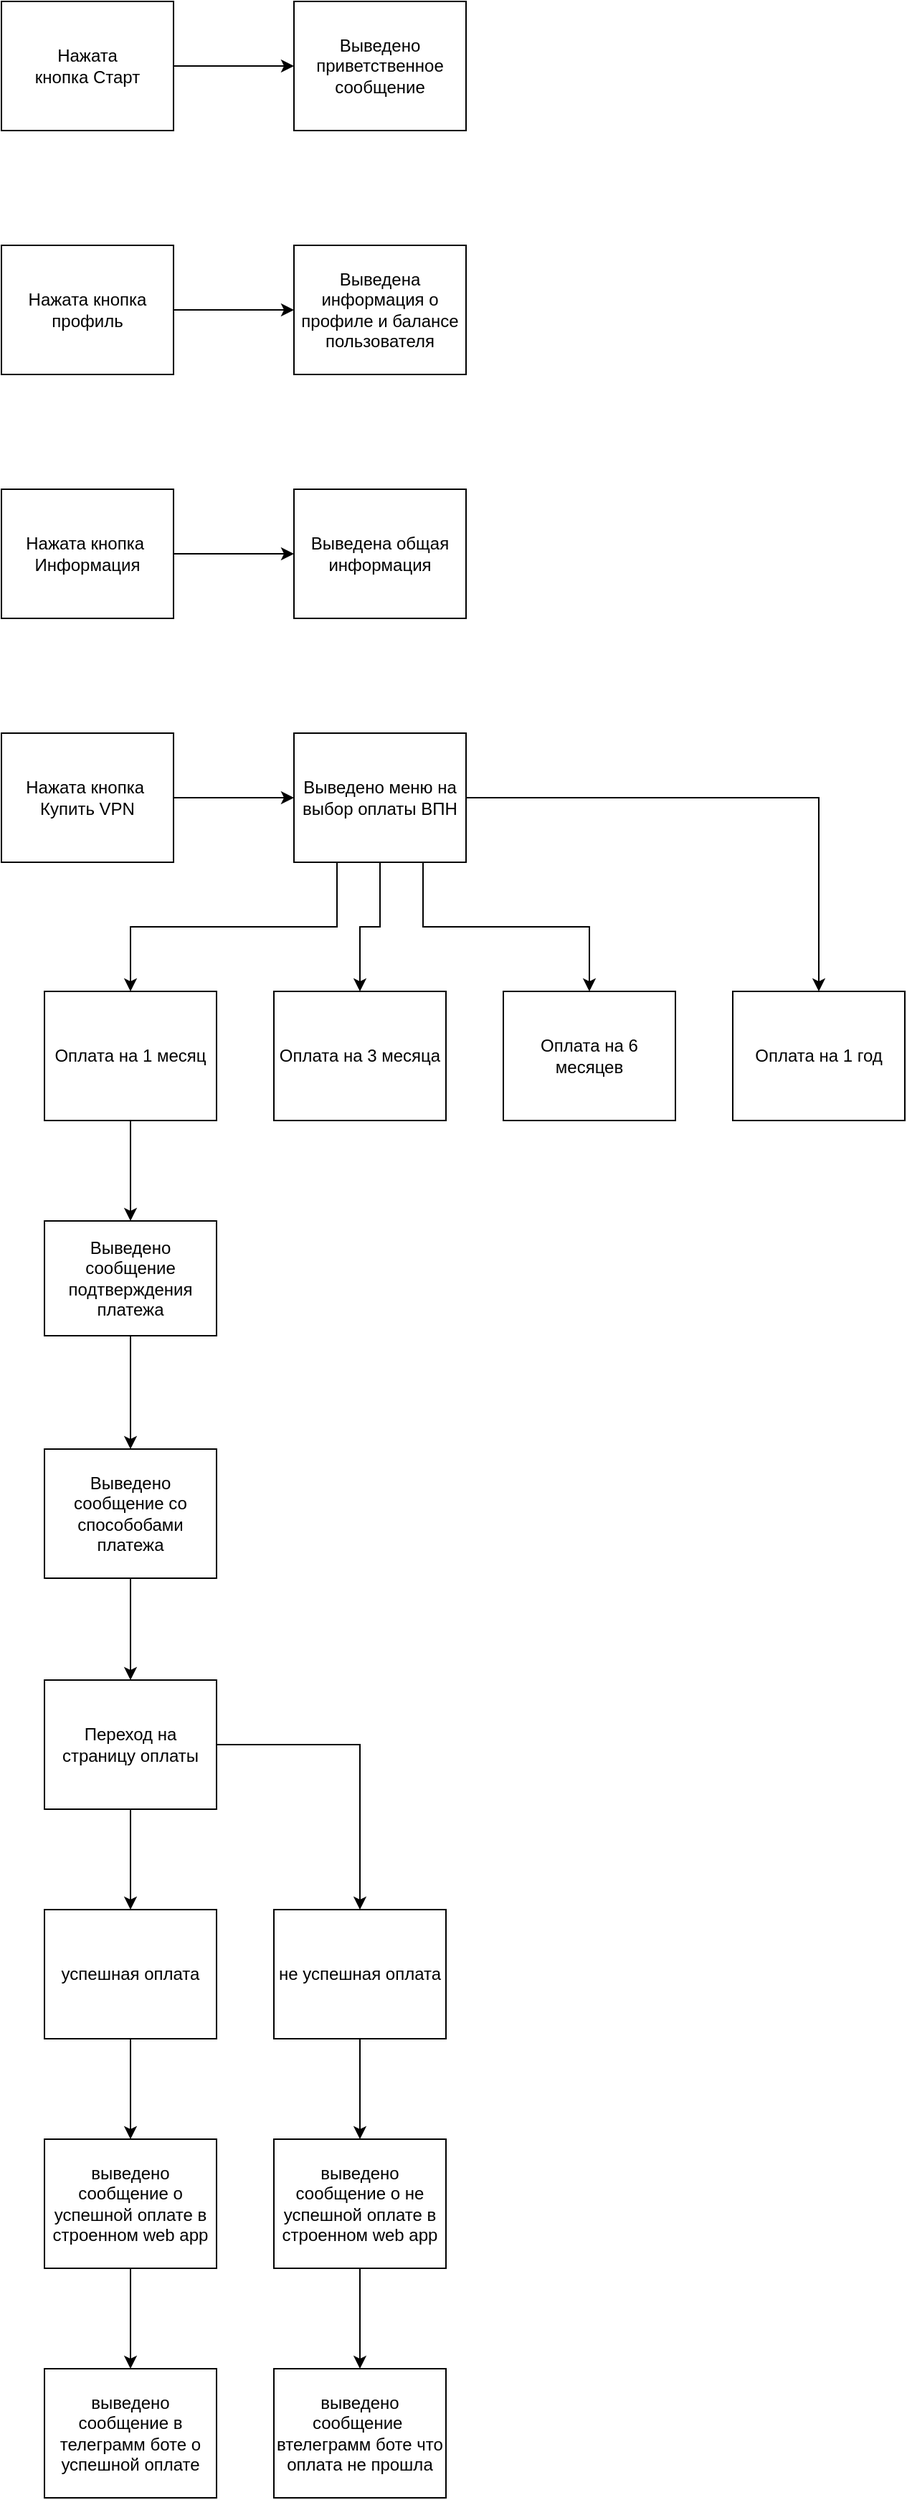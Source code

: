 <mxfile version="22.0.8" type="github">
  <diagram name="Страница — 1" id="lluNUwB5F5Gs3y7PKJDF">
    <mxGraphModel dx="1434" dy="758" grid="1" gridSize="10" guides="1" tooltips="1" connect="1" arrows="1" fold="1" page="1" pageScale="1" pageWidth="827" pageHeight="1169" math="0" shadow="0">
      <root>
        <mxCell id="0" />
        <mxCell id="1" parent="0" />
        <mxCell id="oWh2K4CV3fr-__WwhOW4-5" value="" style="edgeStyle=orthogonalEdgeStyle;rounded=0;orthogonalLoop=1;jettySize=auto;html=1;" edge="1" parent="1" source="oWh2K4CV3fr-__WwhOW4-2" target="oWh2K4CV3fr-__WwhOW4-3">
          <mxGeometry relative="1" as="geometry" />
        </mxCell>
        <mxCell id="oWh2K4CV3fr-__WwhOW4-2" value="Нажата &lt;br&gt;кнопка Старт" style="rounded=0;whiteSpace=wrap;html=1;" vertex="1" parent="1">
          <mxGeometry x="90" y="70" width="120" height="90" as="geometry" />
        </mxCell>
        <mxCell id="oWh2K4CV3fr-__WwhOW4-3" value="Выведено приветственное сообщение" style="rounded=0;whiteSpace=wrap;html=1;" vertex="1" parent="1">
          <mxGeometry x="294" y="70" width="120" height="90" as="geometry" />
        </mxCell>
        <mxCell id="oWh2K4CV3fr-__WwhOW4-7" value="" style="edgeStyle=orthogonalEdgeStyle;rounded=0;orthogonalLoop=1;jettySize=auto;html=1;" edge="1" parent="1" source="oWh2K4CV3fr-__WwhOW4-4" target="oWh2K4CV3fr-__WwhOW4-6">
          <mxGeometry relative="1" as="geometry" />
        </mxCell>
        <mxCell id="oWh2K4CV3fr-__WwhOW4-4" value="Нажата кнопка профиль" style="rounded=0;whiteSpace=wrap;html=1;" vertex="1" parent="1">
          <mxGeometry x="90" y="240" width="120" height="90" as="geometry" />
        </mxCell>
        <mxCell id="oWh2K4CV3fr-__WwhOW4-6" value="Выведена информация о профиле и балансе пользователя" style="rounded=0;whiteSpace=wrap;html=1;" vertex="1" parent="1">
          <mxGeometry x="294" y="240" width="120" height="90" as="geometry" />
        </mxCell>
        <mxCell id="oWh2K4CV3fr-__WwhOW4-8" value="" style="edgeStyle=orthogonalEdgeStyle;rounded=0;orthogonalLoop=1;jettySize=auto;html=1;" edge="1" source="oWh2K4CV3fr-__WwhOW4-9" target="oWh2K4CV3fr-__WwhOW4-10" parent="1">
          <mxGeometry relative="1" as="geometry" />
        </mxCell>
        <mxCell id="oWh2K4CV3fr-__WwhOW4-9" value="Нажата кнопка&amp;nbsp;&lt;br&gt;Информация" style="rounded=0;whiteSpace=wrap;html=1;" vertex="1" parent="1">
          <mxGeometry x="90" y="410" width="120" height="90" as="geometry" />
        </mxCell>
        <mxCell id="oWh2K4CV3fr-__WwhOW4-10" value="Выведена общая информация" style="rounded=0;whiteSpace=wrap;html=1;" vertex="1" parent="1">
          <mxGeometry x="294" y="410" width="120" height="90" as="geometry" />
        </mxCell>
        <mxCell id="oWh2K4CV3fr-__WwhOW4-12" value="" style="edgeStyle=orthogonalEdgeStyle;rounded=0;orthogonalLoop=1;jettySize=auto;html=1;" edge="1" source="oWh2K4CV3fr-__WwhOW4-13" target="oWh2K4CV3fr-__WwhOW4-14" parent="1">
          <mxGeometry relative="1" as="geometry" />
        </mxCell>
        <mxCell id="oWh2K4CV3fr-__WwhOW4-13" value="Нажата кнопка&amp;nbsp;&lt;br&gt;Купить VPN" style="rounded=0;whiteSpace=wrap;html=1;" vertex="1" parent="1">
          <mxGeometry x="90" y="580" width="120" height="90" as="geometry" />
        </mxCell>
        <mxCell id="oWh2K4CV3fr-__WwhOW4-19" style="edgeStyle=orthogonalEdgeStyle;rounded=0;orthogonalLoop=1;jettySize=auto;html=1;exitX=0.25;exitY=1;exitDx=0;exitDy=0;entryX=0.5;entryY=0;entryDx=0;entryDy=0;" edge="1" parent="1" source="oWh2K4CV3fr-__WwhOW4-14" target="oWh2K4CV3fr-__WwhOW4-15">
          <mxGeometry relative="1" as="geometry" />
        </mxCell>
        <mxCell id="oWh2K4CV3fr-__WwhOW4-21" style="edgeStyle=orthogonalEdgeStyle;rounded=0;orthogonalLoop=1;jettySize=auto;html=1;exitX=0.5;exitY=1;exitDx=0;exitDy=0;" edge="1" parent="1" source="oWh2K4CV3fr-__WwhOW4-14" target="oWh2K4CV3fr-__WwhOW4-16">
          <mxGeometry relative="1" as="geometry" />
        </mxCell>
        <mxCell id="oWh2K4CV3fr-__WwhOW4-22" style="edgeStyle=orthogonalEdgeStyle;rounded=0;orthogonalLoop=1;jettySize=auto;html=1;exitX=0.75;exitY=1;exitDx=0;exitDy=0;entryX=0.5;entryY=0;entryDx=0;entryDy=0;" edge="1" parent="1" source="oWh2K4CV3fr-__WwhOW4-14" target="oWh2K4CV3fr-__WwhOW4-17">
          <mxGeometry relative="1" as="geometry" />
        </mxCell>
        <mxCell id="oWh2K4CV3fr-__WwhOW4-23" style="edgeStyle=orthogonalEdgeStyle;rounded=0;orthogonalLoop=1;jettySize=auto;html=1;entryX=0.5;entryY=0;entryDx=0;entryDy=0;" edge="1" parent="1" source="oWh2K4CV3fr-__WwhOW4-14" target="oWh2K4CV3fr-__WwhOW4-18">
          <mxGeometry relative="1" as="geometry" />
        </mxCell>
        <mxCell id="oWh2K4CV3fr-__WwhOW4-14" value="Выведено меню на выбор оплаты ВПН" style="rounded=0;whiteSpace=wrap;html=1;" vertex="1" parent="1">
          <mxGeometry x="294" y="580" width="120" height="90" as="geometry" />
        </mxCell>
        <mxCell id="oWh2K4CV3fr-__WwhOW4-25" value="" style="edgeStyle=orthogonalEdgeStyle;rounded=0;orthogonalLoop=1;jettySize=auto;html=1;" edge="1" parent="1" source="oWh2K4CV3fr-__WwhOW4-15" target="oWh2K4CV3fr-__WwhOW4-24">
          <mxGeometry relative="1" as="geometry" />
        </mxCell>
        <mxCell id="oWh2K4CV3fr-__WwhOW4-15" value="Оплата на 1 месяц" style="rounded=0;whiteSpace=wrap;html=1;" vertex="1" parent="1">
          <mxGeometry x="120" y="760" width="120" height="90" as="geometry" />
        </mxCell>
        <mxCell id="oWh2K4CV3fr-__WwhOW4-16" value="Оплата на 3 месяца" style="rounded=0;whiteSpace=wrap;html=1;" vertex="1" parent="1">
          <mxGeometry x="280" y="760" width="120" height="90" as="geometry" />
        </mxCell>
        <mxCell id="oWh2K4CV3fr-__WwhOW4-17" value="Оплата на 6 месяцев" style="rounded=0;whiteSpace=wrap;html=1;" vertex="1" parent="1">
          <mxGeometry x="440" y="760" width="120" height="90" as="geometry" />
        </mxCell>
        <mxCell id="oWh2K4CV3fr-__WwhOW4-18" value="Оплата на 1 год" style="rounded=0;whiteSpace=wrap;html=1;" vertex="1" parent="1">
          <mxGeometry x="600" y="760" width="120" height="90" as="geometry" />
        </mxCell>
        <mxCell id="oWh2K4CV3fr-__WwhOW4-27" value="" style="edgeStyle=orthogonalEdgeStyle;rounded=0;orthogonalLoop=1;jettySize=auto;html=1;" edge="1" parent="1" source="oWh2K4CV3fr-__WwhOW4-24" target="oWh2K4CV3fr-__WwhOW4-26">
          <mxGeometry relative="1" as="geometry" />
        </mxCell>
        <mxCell id="oWh2K4CV3fr-__WwhOW4-24" value="Выведено сообщение подтверждения платежа" style="rounded=0;whiteSpace=wrap;html=1;" vertex="1" parent="1">
          <mxGeometry x="120" y="920" width="120" height="80" as="geometry" />
        </mxCell>
        <mxCell id="oWh2K4CV3fr-__WwhOW4-29" value="" style="edgeStyle=orthogonalEdgeStyle;rounded=0;orthogonalLoop=1;jettySize=auto;html=1;" edge="1" parent="1" source="oWh2K4CV3fr-__WwhOW4-26" target="oWh2K4CV3fr-__WwhOW4-28">
          <mxGeometry relative="1" as="geometry" />
        </mxCell>
        <mxCell id="oWh2K4CV3fr-__WwhOW4-26" value="Выведено сообщение со способобами платежа" style="rounded=0;whiteSpace=wrap;html=1;" vertex="1" parent="1">
          <mxGeometry x="120" y="1079" width="120" height="90" as="geometry" />
        </mxCell>
        <mxCell id="oWh2K4CV3fr-__WwhOW4-31" value="" style="edgeStyle=orthogonalEdgeStyle;rounded=0;orthogonalLoop=1;jettySize=auto;html=1;" edge="1" parent="1" source="oWh2K4CV3fr-__WwhOW4-28" target="oWh2K4CV3fr-__WwhOW4-30">
          <mxGeometry relative="1" as="geometry" />
        </mxCell>
        <mxCell id="oWh2K4CV3fr-__WwhOW4-33" style="edgeStyle=orthogonalEdgeStyle;rounded=0;orthogonalLoop=1;jettySize=auto;html=1;" edge="1" parent="1" source="oWh2K4CV3fr-__WwhOW4-28" target="oWh2K4CV3fr-__WwhOW4-32">
          <mxGeometry relative="1" as="geometry" />
        </mxCell>
        <mxCell id="oWh2K4CV3fr-__WwhOW4-28" value="Переход на страницу оплаты" style="rounded=0;whiteSpace=wrap;html=1;" vertex="1" parent="1">
          <mxGeometry x="120" y="1240" width="120" height="90" as="geometry" />
        </mxCell>
        <mxCell id="oWh2K4CV3fr-__WwhOW4-36" value="" style="edgeStyle=orthogonalEdgeStyle;rounded=0;orthogonalLoop=1;jettySize=auto;html=1;" edge="1" parent="1" source="oWh2K4CV3fr-__WwhOW4-30" target="oWh2K4CV3fr-__WwhOW4-34">
          <mxGeometry relative="1" as="geometry" />
        </mxCell>
        <mxCell id="oWh2K4CV3fr-__WwhOW4-30" value="успешная оплата" style="rounded=0;whiteSpace=wrap;html=1;" vertex="1" parent="1">
          <mxGeometry x="120" y="1400" width="120" height="90" as="geometry" />
        </mxCell>
        <mxCell id="oWh2K4CV3fr-__WwhOW4-37" value="" style="edgeStyle=orthogonalEdgeStyle;rounded=0;orthogonalLoop=1;jettySize=auto;html=1;" edge="1" parent="1" source="oWh2K4CV3fr-__WwhOW4-32" target="oWh2K4CV3fr-__WwhOW4-35">
          <mxGeometry relative="1" as="geometry" />
        </mxCell>
        <mxCell id="oWh2K4CV3fr-__WwhOW4-32" value="не успешная оплата" style="rounded=0;whiteSpace=wrap;html=1;" vertex="1" parent="1">
          <mxGeometry x="280" y="1400" width="120" height="90" as="geometry" />
        </mxCell>
        <mxCell id="oWh2K4CV3fr-__WwhOW4-40" value="" style="edgeStyle=orthogonalEdgeStyle;rounded=0;orthogonalLoop=1;jettySize=auto;html=1;" edge="1" parent="1" source="oWh2K4CV3fr-__WwhOW4-34" target="oWh2K4CV3fr-__WwhOW4-38">
          <mxGeometry relative="1" as="geometry" />
        </mxCell>
        <mxCell id="oWh2K4CV3fr-__WwhOW4-34" value="выведено сообщение о успешной оплате в строенном web app" style="rounded=0;whiteSpace=wrap;html=1;" vertex="1" parent="1">
          <mxGeometry x="120" y="1560" width="120" height="90" as="geometry" />
        </mxCell>
        <mxCell id="oWh2K4CV3fr-__WwhOW4-41" value="" style="edgeStyle=orthogonalEdgeStyle;rounded=0;orthogonalLoop=1;jettySize=auto;html=1;" edge="1" parent="1" source="oWh2K4CV3fr-__WwhOW4-35" target="oWh2K4CV3fr-__WwhOW4-39">
          <mxGeometry relative="1" as="geometry" />
        </mxCell>
        <mxCell id="oWh2K4CV3fr-__WwhOW4-35" value="выведено сообщение о не успешной оплате в строенном web app" style="rounded=0;whiteSpace=wrap;html=1;" vertex="1" parent="1">
          <mxGeometry x="280" y="1560" width="120" height="90" as="geometry" />
        </mxCell>
        <mxCell id="oWh2K4CV3fr-__WwhOW4-38" value="выведено сообщение в телеграмм боте о успешной оплате" style="rounded=0;whiteSpace=wrap;html=1;" vertex="1" parent="1">
          <mxGeometry x="120" y="1720" width="120" height="90" as="geometry" />
        </mxCell>
        <mxCell id="oWh2K4CV3fr-__WwhOW4-39" value="выведено сообщение&amp;nbsp; втелеграмм боте что оплата не прошла" style="rounded=0;whiteSpace=wrap;html=1;" vertex="1" parent="1">
          <mxGeometry x="280" y="1720" width="120" height="90" as="geometry" />
        </mxCell>
      </root>
    </mxGraphModel>
  </diagram>
</mxfile>
